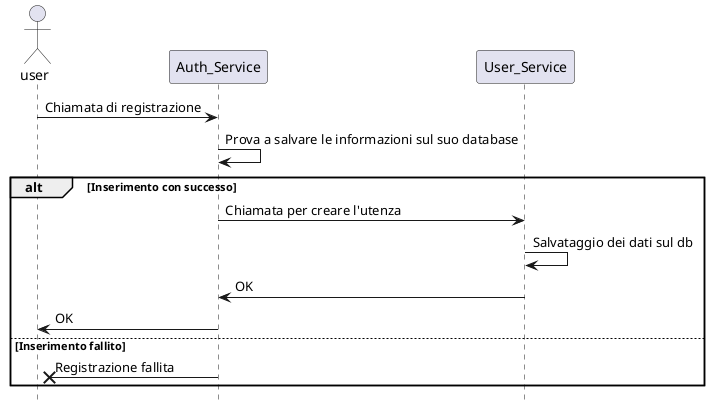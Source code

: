 @startuml Registrazione

hide footbox
actor user
participant Auth_Service as authservice
participant User_Service as userservice

user -> authservice: Chiamata di registrazione
authservice -> authservice: Prova a salvare le informazioni sul suo database
alt Inserimento con successo
    authservice -> userservice: Chiamata per creare l'utenza
    userservice -> userservice: Salvataggio dei dati sul db
    userservice -> authservice: OK
    authservice -> user: OK
else Inserimento fallito
    authservice -x user : Registrazione fallita
end

@enduml